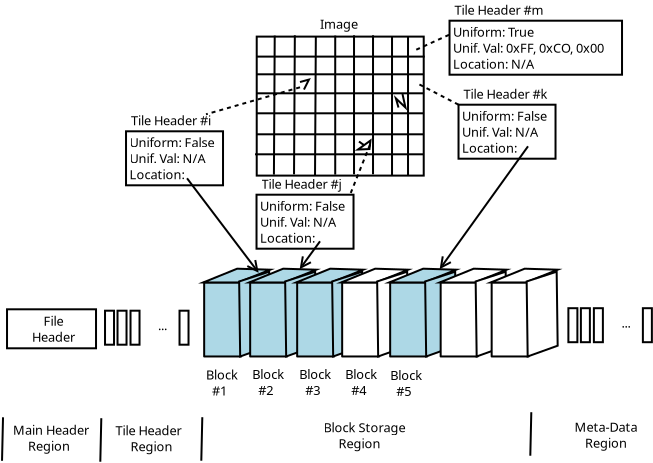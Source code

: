 <?xml version="1.0" encoding="UTF-8"?>
<dia:diagram xmlns:dia="http://www.lysator.liu.se/~alla/dia/">
  <dia:layer name="Background" visible="true">
    <dia:group>
      <dia:object type="Standard - Box" version="0" id="O0">
        <dia:attribute name="obj_pos">
          <dia:point val="9.072,15.643"/>
        </dia:attribute>
        <dia:attribute name="obj_bb">
          <dia:rectangle val="9.022,15.593;10.972,19.393"/>
        </dia:attribute>
        <dia:attribute name="elem_corner">
          <dia:point val="9.072,15.643"/>
        </dia:attribute>
        <dia:attribute name="elem_width">
          <dia:real val="1.85"/>
        </dia:attribute>
        <dia:attribute name="elem_height">
          <dia:real val="3.7"/>
        </dia:attribute>
        <dia:attribute name="inner_color">
          <dia:color val="#add8e6"/>
        </dia:attribute>
        <dia:attribute name="show_background">
          <dia:boolean val="true"/>
        </dia:attribute>
        <dia:attribute name="corner_radius">
          <dia:real val="1.175e-39"/>
        </dia:attribute>
      </dia:object>
      <dia:object type="Standard - Polygon" version="0" id="O1">
        <dia:attribute name="obj_pos">
          <dia:point val="9.022,15.643"/>
        </dia:attribute>
        <dia:attribute name="obj_bb">
          <dia:rectangle val="8.765,14.905;12.614,15.693"/>
        </dia:attribute>
        <dia:attribute name="poly_points">
          <dia:point val="9.022,15.643"/>
          <dia:point val="10.772,15.643"/>
          <dia:point val="12.372,15.005"/>
          <dia:point val="10.722,14.955"/>
        </dia:attribute>
        <dia:attribute name="inner_color">
          <dia:color val="#add8e6"/>
        </dia:attribute>
        <dia:attribute name="show_background">
          <dia:boolean val="true"/>
        </dia:attribute>
      </dia:object>
      <dia:object type="Standard - Polygon" version="0" id="O2">
        <dia:attribute name="obj_pos">
          <dia:point val="12.372,18.805"/>
        </dia:attribute>
        <dia:attribute name="obj_bb">
          <dia:rectangle val="10.771,15.037;12.422,19.413"/>
        </dia:attribute>
        <dia:attribute name="poly_points">
          <dia:point val="12.372,18.805"/>
          <dia:point val="12.322,15.105"/>
          <dia:point val="10.822,15.593"/>
          <dia:point val="10.872,19.343"/>
        </dia:attribute>
        <dia:attribute name="inner_color">
          <dia:color val="#add8e6"/>
        </dia:attribute>
        <dia:attribute name="show_background">
          <dia:boolean val="true"/>
        </dia:attribute>
      </dia:object>
    </dia:group>
    <dia:object type="Standard - Box" version="0" id="O3">
      <dia:attribute name="obj_pos">
        <dia:point val="11.7,3.35"/>
      </dia:attribute>
      <dia:attribute name="obj_bb">
        <dia:rectangle val="11.65,3.3;20.1,10.35"/>
      </dia:attribute>
      <dia:attribute name="elem_corner">
        <dia:point val="11.7,3.35"/>
      </dia:attribute>
      <dia:attribute name="elem_width">
        <dia:real val="8.35"/>
      </dia:attribute>
      <dia:attribute name="elem_height">
        <dia:real val="6.95"/>
      </dia:attribute>
      <dia:attribute name="show_background">
        <dia:boolean val="true"/>
      </dia:attribute>
    </dia:object>
    <dia:object type="Standard - Line" version="0" id="O4">
      <dia:attribute name="obj_pos">
        <dia:point val="12.56,10.251"/>
      </dia:attribute>
      <dia:attribute name="obj_bb">
        <dia:rectangle val="12.509,3.25;12.65,10.302"/>
      </dia:attribute>
      <dia:attribute name="conn_endpoints">
        <dia:point val="12.56,10.251"/>
        <dia:point val="12.6,3.3"/>
      </dia:attribute>
      <dia:attribute name="numcp">
        <dia:int val="1"/>
      </dia:attribute>
    </dia:object>
    <dia:object type="Standard - Line" version="0" id="O5">
      <dia:attribute name="obj_pos">
        <dia:point val="13.565,10.237"/>
      </dia:attribute>
      <dia:attribute name="obj_bb">
        <dia:rectangle val="13.515,3.235;13.656,10.287"/>
      </dia:attribute>
      <dia:attribute name="conn_endpoints">
        <dia:point val="13.565,10.237"/>
        <dia:point val="13.606,3.285"/>
      </dia:attribute>
      <dia:attribute name="numcp">
        <dia:int val="1"/>
      </dia:attribute>
    </dia:object>
    <dia:object type="Standard - Line" version="0" id="O6">
      <dia:attribute name="obj_pos">
        <dia:point val="14.615,10.287"/>
      </dia:attribute>
      <dia:attribute name="obj_bb">
        <dia:rectangle val="14.565,3.285;14.706,10.337"/>
      </dia:attribute>
      <dia:attribute name="conn_endpoints">
        <dia:point val="14.615,10.287"/>
        <dia:point val="14.656,3.335"/>
      </dia:attribute>
      <dia:attribute name="numcp">
        <dia:int val="1"/>
      </dia:attribute>
    </dia:object>
    <dia:object type="Standard - Line" version="0" id="O7">
      <dia:attribute name="obj_pos">
        <dia:point val="15.625,10.25"/>
      </dia:attribute>
      <dia:attribute name="obj_bb">
        <dia:rectangle val="15.575,3.25;15.675,10.3"/>
      </dia:attribute>
      <dia:attribute name="conn_endpoints">
        <dia:point val="15.625,10.25"/>
        <dia:point val="15.625,3.3"/>
      </dia:attribute>
      <dia:attribute name="numcp">
        <dia:int val="1"/>
      </dia:attribute>
    </dia:object>
    <dia:object type="Standard - Line" version="0" id="O8">
      <dia:attribute name="obj_pos">
        <dia:point val="16.565,10.235"/>
      </dia:attribute>
      <dia:attribute name="obj_bb">
        <dia:rectangle val="16.515,3.235;16.615,10.285"/>
      </dia:attribute>
      <dia:attribute name="conn_endpoints">
        <dia:point val="16.565,10.235"/>
        <dia:point val="16.565,3.285"/>
      </dia:attribute>
      <dia:attribute name="numcp">
        <dia:int val="1"/>
      </dia:attribute>
    </dia:object>
    <dia:object type="Standard - Line" version="0" id="O9">
      <dia:attribute name="obj_pos">
        <dia:point val="17.515,10.235"/>
      </dia:attribute>
      <dia:attribute name="obj_bb">
        <dia:rectangle val="17.465,3.235;17.565,10.285"/>
      </dia:attribute>
      <dia:attribute name="conn_endpoints">
        <dia:point val="17.515,10.235"/>
        <dia:point val="17.515,3.285"/>
      </dia:attribute>
      <dia:attribute name="numcp">
        <dia:int val="1"/>
      </dia:attribute>
    </dia:object>
    <dia:object type="Standard - Line" version="0" id="O10">
      <dia:attribute name="obj_pos">
        <dia:point val="18.465,10.285"/>
      </dia:attribute>
      <dia:attribute name="obj_bb">
        <dia:rectangle val="18.415,3.285;18.515,10.335"/>
      </dia:attribute>
      <dia:attribute name="conn_endpoints">
        <dia:point val="18.465,10.285"/>
        <dia:point val="18.465,3.335"/>
      </dia:attribute>
      <dia:attribute name="numcp">
        <dia:int val="1"/>
      </dia:attribute>
    </dia:object>
    <dia:object type="Standard - Line" version="0" id="O11">
      <dia:attribute name="obj_pos">
        <dia:point val="19.265,10.285"/>
      </dia:attribute>
      <dia:attribute name="obj_bb">
        <dia:rectangle val="19.215,3.285;19.315,10.335"/>
      </dia:attribute>
      <dia:attribute name="conn_endpoints">
        <dia:point val="19.265,10.285"/>
        <dia:point val="19.265,3.335"/>
      </dia:attribute>
      <dia:attribute name="numcp">
        <dia:int val="1"/>
      </dia:attribute>
    </dia:object>
    <dia:object type="Standard - Line" version="0" id="O12">
      <dia:attribute name="obj_pos">
        <dia:point val="11.7,4.35"/>
      </dia:attribute>
      <dia:attribute name="obj_bb">
        <dia:rectangle val="11.65,4.3;20.15,4.4"/>
      </dia:attribute>
      <dia:attribute name="conn_endpoints">
        <dia:point val="11.7,4.35"/>
        <dia:point val="20.1,4.35"/>
      </dia:attribute>
      <dia:attribute name="numcp">
        <dia:int val="1"/>
      </dia:attribute>
    </dia:object>
    <dia:object type="Standard - Line" version="0" id="O13">
      <dia:attribute name="obj_pos">
        <dia:point val="11.665,5.235"/>
      </dia:attribute>
      <dia:attribute name="obj_bb">
        <dia:rectangle val="11.615,5.185;20.115,5.285"/>
      </dia:attribute>
      <dia:attribute name="conn_endpoints">
        <dia:point val="11.665,5.235"/>
        <dia:point val="20.065,5.235"/>
      </dia:attribute>
      <dia:attribute name="numcp">
        <dia:int val="1"/>
      </dia:attribute>
    </dia:object>
    <dia:object type="Standard - Line" version="0" id="O14">
      <dia:attribute name="obj_pos">
        <dia:point val="11.665,6.185"/>
      </dia:attribute>
      <dia:attribute name="obj_bb">
        <dia:rectangle val="11.615,6.135;20.115,6.235"/>
      </dia:attribute>
      <dia:attribute name="conn_endpoints">
        <dia:point val="11.665,6.185"/>
        <dia:point val="20.065,6.185"/>
      </dia:attribute>
      <dia:attribute name="numcp">
        <dia:int val="1"/>
      </dia:attribute>
    </dia:object>
    <dia:object type="Standard - Line" version="0" id="O15">
      <dia:attribute name="obj_pos">
        <dia:point val="11.665,7.185"/>
      </dia:attribute>
      <dia:attribute name="obj_bb">
        <dia:rectangle val="11.615,7.135;20.115,7.235"/>
      </dia:attribute>
      <dia:attribute name="conn_endpoints">
        <dia:point val="11.665,7.185"/>
        <dia:point val="20.065,7.185"/>
      </dia:attribute>
      <dia:attribute name="numcp">
        <dia:int val="1"/>
      </dia:attribute>
    </dia:object>
    <dia:object type="Standard - Line" version="0" id="O16">
      <dia:attribute name="obj_pos">
        <dia:point val="11.665,8.235"/>
      </dia:attribute>
      <dia:attribute name="obj_bb">
        <dia:rectangle val="11.615,8.185;20.115,8.285"/>
      </dia:attribute>
      <dia:attribute name="conn_endpoints">
        <dia:point val="11.665,8.235"/>
        <dia:point val="20.065,8.235"/>
      </dia:attribute>
      <dia:attribute name="numcp">
        <dia:int val="1"/>
      </dia:attribute>
    </dia:object>
    <dia:object type="Standard - Line" version="0" id="O17">
      <dia:attribute name="obj_pos">
        <dia:point val="11.615,9.235"/>
      </dia:attribute>
      <dia:attribute name="obj_bb">
        <dia:rectangle val="11.565,9.185;20.065,9.285"/>
      </dia:attribute>
      <dia:attribute name="conn_endpoints">
        <dia:point val="11.615,9.235"/>
        <dia:point val="20.015,9.235"/>
      </dia:attribute>
      <dia:attribute name="numcp">
        <dia:int val="1"/>
      </dia:attribute>
    </dia:object>
    <dia:group>
      <dia:object type="Standard - Box" version="0" id="O18">
        <dia:attribute name="obj_pos">
          <dia:point val="11.372,15.643"/>
        </dia:attribute>
        <dia:attribute name="obj_bb">
          <dia:rectangle val="11.322,15.593;13.272,19.393"/>
        </dia:attribute>
        <dia:attribute name="elem_corner">
          <dia:point val="11.372,15.643"/>
        </dia:attribute>
        <dia:attribute name="elem_width">
          <dia:real val="1.85"/>
        </dia:attribute>
        <dia:attribute name="elem_height">
          <dia:real val="3.7"/>
        </dia:attribute>
        <dia:attribute name="inner_color">
          <dia:color val="#add8e6"/>
        </dia:attribute>
        <dia:attribute name="show_background">
          <dia:boolean val="true"/>
        </dia:attribute>
        <dia:attribute name="corner_radius">
          <dia:real val="1.175e-39"/>
        </dia:attribute>
      </dia:object>
      <dia:object type="Standard - Polygon" version="0" id="O19">
        <dia:attribute name="obj_pos">
          <dia:point val="11.322,15.643"/>
        </dia:attribute>
        <dia:attribute name="obj_bb">
          <dia:rectangle val="11.065,14.905;14.914,15.693"/>
        </dia:attribute>
        <dia:attribute name="poly_points">
          <dia:point val="11.322,15.643"/>
          <dia:point val="13.072,15.643"/>
          <dia:point val="14.672,15.005"/>
          <dia:point val="13.022,14.955"/>
        </dia:attribute>
        <dia:attribute name="inner_color">
          <dia:color val="#add8e6"/>
        </dia:attribute>
        <dia:attribute name="show_background">
          <dia:boolean val="true"/>
        </dia:attribute>
      </dia:object>
      <dia:object type="Standard - Polygon" version="0" id="O20">
        <dia:attribute name="obj_pos">
          <dia:point val="14.672,18.805"/>
        </dia:attribute>
        <dia:attribute name="obj_bb">
          <dia:rectangle val="13.072,15.037;14.723,19.413"/>
        </dia:attribute>
        <dia:attribute name="poly_points">
          <dia:point val="14.672,18.805"/>
          <dia:point val="14.622,15.105"/>
          <dia:point val="13.122,15.593"/>
          <dia:point val="13.172,19.343"/>
        </dia:attribute>
        <dia:attribute name="inner_color">
          <dia:color val="#add8e6"/>
        </dia:attribute>
        <dia:attribute name="show_background">
          <dia:boolean val="true"/>
        </dia:attribute>
      </dia:object>
    </dia:group>
    <dia:group>
      <dia:object type="Standard - Box" version="0" id="O21">
        <dia:attribute name="obj_pos">
          <dia:point val="13.722,15.643"/>
        </dia:attribute>
        <dia:attribute name="obj_bb">
          <dia:rectangle val="13.672,15.593;15.622,19.393"/>
        </dia:attribute>
        <dia:attribute name="elem_corner">
          <dia:point val="13.722,15.643"/>
        </dia:attribute>
        <dia:attribute name="elem_width">
          <dia:real val="1.85"/>
        </dia:attribute>
        <dia:attribute name="elem_height">
          <dia:real val="3.7"/>
        </dia:attribute>
        <dia:attribute name="inner_color">
          <dia:color val="#add8e6"/>
        </dia:attribute>
        <dia:attribute name="show_background">
          <dia:boolean val="true"/>
        </dia:attribute>
        <dia:attribute name="corner_radius">
          <dia:real val="1.175e-39"/>
        </dia:attribute>
      </dia:object>
      <dia:object type="Standard - Polygon" version="0" id="O22">
        <dia:attribute name="obj_pos">
          <dia:point val="13.672,15.643"/>
        </dia:attribute>
        <dia:attribute name="obj_bb">
          <dia:rectangle val="13.415,14.905;17.264,15.693"/>
        </dia:attribute>
        <dia:attribute name="poly_points">
          <dia:point val="13.672,15.643"/>
          <dia:point val="15.422,15.643"/>
          <dia:point val="17.022,15.005"/>
          <dia:point val="15.372,14.955"/>
        </dia:attribute>
        <dia:attribute name="inner_color">
          <dia:color val="#add8e6"/>
        </dia:attribute>
        <dia:attribute name="show_background">
          <dia:boolean val="true"/>
        </dia:attribute>
      </dia:object>
      <dia:object type="Standard - Polygon" version="0" id="O23">
        <dia:attribute name="obj_pos">
          <dia:point val="17.022,18.805"/>
        </dia:attribute>
        <dia:attribute name="obj_bb">
          <dia:rectangle val="15.421,15.037;17.073,19.413"/>
        </dia:attribute>
        <dia:attribute name="poly_points">
          <dia:point val="17.022,18.805"/>
          <dia:point val="16.972,15.105"/>
          <dia:point val="15.472,15.593"/>
          <dia:point val="15.522,19.343"/>
        </dia:attribute>
        <dia:attribute name="inner_color">
          <dia:color val="#add8e6"/>
        </dia:attribute>
        <dia:attribute name="show_background">
          <dia:boolean val="true"/>
        </dia:attribute>
      </dia:object>
    </dia:group>
    <dia:group>
      <dia:object type="Standard - Box" version="0" id="O24">
        <dia:attribute name="obj_pos">
          <dia:point val="15.972,15.643"/>
        </dia:attribute>
        <dia:attribute name="obj_bb">
          <dia:rectangle val="15.922,15.593;17.872,19.393"/>
        </dia:attribute>
        <dia:attribute name="elem_corner">
          <dia:point val="15.972,15.643"/>
        </dia:attribute>
        <dia:attribute name="elem_width">
          <dia:real val="1.85"/>
        </dia:attribute>
        <dia:attribute name="elem_height">
          <dia:real val="3.7"/>
        </dia:attribute>
        <dia:attribute name="show_background">
          <dia:boolean val="true"/>
        </dia:attribute>
        <dia:attribute name="corner_radius">
          <dia:real val="1.175e-39"/>
        </dia:attribute>
      </dia:object>
      <dia:object type="Standard - Polygon" version="0" id="O25">
        <dia:attribute name="obj_pos">
          <dia:point val="15.922,15.643"/>
        </dia:attribute>
        <dia:attribute name="obj_bb">
          <dia:rectangle val="15.665,14.905;19.514,15.693"/>
        </dia:attribute>
        <dia:attribute name="poly_points">
          <dia:point val="15.922,15.643"/>
          <dia:point val="17.672,15.643"/>
          <dia:point val="19.272,15.005"/>
          <dia:point val="17.622,14.955"/>
        </dia:attribute>
        <dia:attribute name="show_background">
          <dia:boolean val="true"/>
        </dia:attribute>
      </dia:object>
      <dia:object type="Standard - Polygon" version="0" id="O26">
        <dia:attribute name="obj_pos">
          <dia:point val="19.272,18.805"/>
        </dia:attribute>
        <dia:attribute name="obj_bb">
          <dia:rectangle val="17.672,15.037;19.323,19.413"/>
        </dia:attribute>
        <dia:attribute name="poly_points">
          <dia:point val="19.272,18.805"/>
          <dia:point val="19.222,15.105"/>
          <dia:point val="17.722,15.593"/>
          <dia:point val="17.772,19.343"/>
        </dia:attribute>
        <dia:attribute name="show_background">
          <dia:boolean val="true"/>
        </dia:attribute>
      </dia:object>
    </dia:group>
    <dia:group>
      <dia:object type="Standard - Box" version="0" id="O27">
        <dia:attribute name="obj_pos">
          <dia:point val="18.372,15.643"/>
        </dia:attribute>
        <dia:attribute name="obj_bb">
          <dia:rectangle val="18.322,15.593;20.272,19.393"/>
        </dia:attribute>
        <dia:attribute name="elem_corner">
          <dia:point val="18.372,15.643"/>
        </dia:attribute>
        <dia:attribute name="elem_width">
          <dia:real val="1.85"/>
        </dia:attribute>
        <dia:attribute name="elem_height">
          <dia:real val="3.7"/>
        </dia:attribute>
        <dia:attribute name="inner_color">
          <dia:color val="#add8e6"/>
        </dia:attribute>
        <dia:attribute name="show_background">
          <dia:boolean val="true"/>
        </dia:attribute>
        <dia:attribute name="corner_radius">
          <dia:real val="1.175e-39"/>
        </dia:attribute>
      </dia:object>
      <dia:object type="Standard - Polygon" version="0" id="O28">
        <dia:attribute name="obj_pos">
          <dia:point val="18.322,15.643"/>
        </dia:attribute>
        <dia:attribute name="obj_bb">
          <dia:rectangle val="18.065,14.905;21.914,15.693"/>
        </dia:attribute>
        <dia:attribute name="poly_points">
          <dia:point val="18.322,15.643"/>
          <dia:point val="20.072,15.643"/>
          <dia:point val="21.672,15.005"/>
          <dia:point val="20.022,14.955"/>
        </dia:attribute>
        <dia:attribute name="inner_color">
          <dia:color val="#add8e6"/>
        </dia:attribute>
        <dia:attribute name="show_background">
          <dia:boolean val="true"/>
        </dia:attribute>
      </dia:object>
      <dia:object type="Standard - Polygon" version="0" id="O29">
        <dia:attribute name="obj_pos">
          <dia:point val="21.672,18.805"/>
        </dia:attribute>
        <dia:attribute name="obj_bb">
          <dia:rectangle val="20.072,15.037;21.723,19.413"/>
        </dia:attribute>
        <dia:attribute name="poly_points">
          <dia:point val="21.672,18.805"/>
          <dia:point val="21.622,15.105"/>
          <dia:point val="20.122,15.593"/>
          <dia:point val="20.172,19.343"/>
        </dia:attribute>
        <dia:attribute name="inner_color">
          <dia:color val="#add8e6"/>
        </dia:attribute>
        <dia:attribute name="show_background">
          <dia:boolean val="true"/>
        </dia:attribute>
      </dia:object>
    </dia:group>
    <dia:object type="Standard - PolyLine" version="0" id="O30">
      <dia:attribute name="obj_pos">
        <dia:point val="14.062,5.997"/>
      </dia:attribute>
      <dia:attribute name="obj_bb">
        <dia:rectangle val="13.801,5.449;14.357,6.064"/>
      </dia:attribute>
      <dia:attribute name="poly_points">
        <dia:point val="14.062,5.997"/>
        <dia:point val="14.312,5.497"/>
        <dia:point val="13.863,5.622"/>
      </dia:attribute>
    </dia:object>
    <dia:object type="Standard - PolyLine" version="0" id="O31">
      <dia:attribute name="obj_pos">
        <dia:point val="18.988,6.222"/>
      </dia:attribute>
      <dia:attribute name="obj_bb">
        <dia:rectangle val="18.558,6.162;19.186,6.959"/>
      </dia:attribute>
      <dia:attribute name="poly_points">
        <dia:point val="18.988,6.222"/>
        <dia:point val="19.137,6.897"/>
        <dia:point val="18.657,6.438"/>
        <dia:point val="18.788,6.897"/>
      </dia:attribute>
    </dia:object>
    <dia:object type="Standard - Line" version="0" id="O32">
      <dia:attribute name="obj_pos">
        <dia:point val="16.812,8.597"/>
      </dia:attribute>
      <dia:attribute name="obj_bb">
        <dia:rectangle val="16.743,8.527;17.232,8.917"/>
      </dia:attribute>
      <dia:attribute name="conn_endpoints">
        <dia:point val="16.812,8.597"/>
        <dia:point val="17.162,8.847"/>
      </dia:attribute>
      <dia:attribute name="numcp">
        <dia:int val="1"/>
      </dia:attribute>
    </dia:object>
    <dia:object type="Standard - Polygon" version="0" id="O33">
      <dia:attribute name="obj_pos">
        <dia:point val="16.762,8.997"/>
      </dia:attribute>
      <dia:attribute name="obj_bb">
        <dia:rectangle val="16.597,8.44;17.45,9.054"/>
      </dia:attribute>
      <dia:attribute name="poly_points">
        <dia:point val="16.762,8.997"/>
        <dia:point val="17.337,8.972"/>
        <dia:point val="17.387,8.547"/>
      </dia:attribute>
      <dia:attribute name="show_background">
        <dia:boolean val="true"/>
      </dia:attribute>
    </dia:object>
    <dia:object type="Standard - Text" version="1" id="O34">
      <dia:attribute name="obj_pos">
        <dia:point val="9.165,20.491"/>
      </dia:attribute>
      <dia:attribute name="obj_bb">
        <dia:rectangle val="9.165,19.941;10.815,21.691"/>
      </dia:attribute>
      <dia:attribute name="text">
        <dia:composite type="text">
          <dia:attribute name="string">
            <dia:string>#Block
  #1#</dia:string>
          </dia:attribute>
          <dia:attribute name="font">
            <dia:font family="sans" style="0" name="Helvetica"/>
          </dia:attribute>
          <dia:attribute name="height">
            <dia:real val="0.8"/>
          </dia:attribute>
          <dia:attribute name="pos">
            <dia:point val="9.165,20.491"/>
          </dia:attribute>
          <dia:attribute name="color">
            <dia:color val="#000000"/>
          </dia:attribute>
          <dia:attribute name="alignment">
            <dia:enum val="0"/>
          </dia:attribute>
        </dia:composite>
      </dia:attribute>
      <dia:attribute name="valign">
        <dia:enum val="3"/>
      </dia:attribute>
    </dia:object>
    <dia:object type="Standard - Text" version="1" id="O35">
      <dia:attribute name="obj_pos">
        <dia:point val="11.48,20.476"/>
      </dia:attribute>
      <dia:attribute name="obj_bb">
        <dia:rectangle val="11.48,19.926;13.13,21.676"/>
      </dia:attribute>
      <dia:attribute name="text">
        <dia:composite type="text">
          <dia:attribute name="string">
            <dia:string>#Block
  #2#</dia:string>
          </dia:attribute>
          <dia:attribute name="font">
            <dia:font family="sans" style="0" name="Helvetica"/>
          </dia:attribute>
          <dia:attribute name="height">
            <dia:real val="0.8"/>
          </dia:attribute>
          <dia:attribute name="pos">
            <dia:point val="11.48,20.476"/>
          </dia:attribute>
          <dia:attribute name="color">
            <dia:color val="#000000"/>
          </dia:attribute>
          <dia:attribute name="alignment">
            <dia:enum val="0"/>
          </dia:attribute>
        </dia:composite>
      </dia:attribute>
      <dia:attribute name="valign">
        <dia:enum val="3"/>
      </dia:attribute>
    </dia:object>
    <dia:object type="Standard - Text" version="1" id="O36">
      <dia:attribute name="obj_pos">
        <dia:point val="13.83,20.476"/>
      </dia:attribute>
      <dia:attribute name="obj_bb">
        <dia:rectangle val="13.83,19.926;15.48,21.676"/>
      </dia:attribute>
      <dia:attribute name="text">
        <dia:composite type="text">
          <dia:attribute name="string">
            <dia:string>#Block
  #3#</dia:string>
          </dia:attribute>
          <dia:attribute name="font">
            <dia:font family="sans" style="0" name="Helvetica"/>
          </dia:attribute>
          <dia:attribute name="height">
            <dia:real val="0.8"/>
          </dia:attribute>
          <dia:attribute name="pos">
            <dia:point val="13.83,20.476"/>
          </dia:attribute>
          <dia:attribute name="color">
            <dia:color val="#000000"/>
          </dia:attribute>
          <dia:attribute name="alignment">
            <dia:enum val="0"/>
          </dia:attribute>
        </dia:composite>
      </dia:attribute>
      <dia:attribute name="valign">
        <dia:enum val="3"/>
      </dia:attribute>
    </dia:object>
    <dia:object type="Standard - Text" version="1" id="O37">
      <dia:attribute name="obj_pos">
        <dia:point val="16.13,20.476"/>
      </dia:attribute>
      <dia:attribute name="obj_bb">
        <dia:rectangle val="16.13,19.926;17.78,21.676"/>
      </dia:attribute>
      <dia:attribute name="text">
        <dia:composite type="text">
          <dia:attribute name="string">
            <dia:string>#Block
  #4#</dia:string>
          </dia:attribute>
          <dia:attribute name="font">
            <dia:font family="sans" style="0" name="Helvetica"/>
          </dia:attribute>
          <dia:attribute name="height">
            <dia:real val="0.8"/>
          </dia:attribute>
          <dia:attribute name="pos">
            <dia:point val="16.13,20.476"/>
          </dia:attribute>
          <dia:attribute name="color">
            <dia:color val="#000000"/>
          </dia:attribute>
          <dia:attribute name="alignment">
            <dia:enum val="0"/>
          </dia:attribute>
        </dia:composite>
      </dia:attribute>
      <dia:attribute name="valign">
        <dia:enum val="3"/>
      </dia:attribute>
    </dia:object>
    <dia:object type="Standard - Text" version="1" id="O38">
      <dia:attribute name="obj_pos">
        <dia:point val="18.38,20.526"/>
      </dia:attribute>
      <dia:attribute name="obj_bb">
        <dia:rectangle val="18.38,19.976;20.03,21.726"/>
      </dia:attribute>
      <dia:attribute name="text">
        <dia:composite type="text">
          <dia:attribute name="string">
            <dia:string>#Block
  #5#</dia:string>
          </dia:attribute>
          <dia:attribute name="font">
            <dia:font family="sans" style="0" name="Helvetica"/>
          </dia:attribute>
          <dia:attribute name="height">
            <dia:real val="0.8"/>
          </dia:attribute>
          <dia:attribute name="pos">
            <dia:point val="18.38,20.526"/>
          </dia:attribute>
          <dia:attribute name="color">
            <dia:color val="#000000"/>
          </dia:attribute>
          <dia:attribute name="alignment">
            <dia:enum val="0"/>
          </dia:attribute>
        </dia:composite>
      </dia:attribute>
      <dia:attribute name="valign">
        <dia:enum val="3"/>
      </dia:attribute>
    </dia:object>
    <dia:object type="Standard - Line" version="0" id="O39">
      <dia:attribute name="obj_pos">
        <dia:point val="13.865,5.885"/>
      </dia:attribute>
      <dia:attribute name="obj_bb">
        <dia:rectangle val="9.103,5.823;13.927,7.297"/>
      </dia:attribute>
      <dia:attribute name="conn_endpoints">
        <dia:point val="13.865,5.885"/>
        <dia:point val="9.165,7.235"/>
      </dia:attribute>
      <dia:attribute name="numcp">
        <dia:int val="1"/>
      </dia:attribute>
      <dia:attribute name="line_style">
        <dia:enum val="1"/>
      </dia:attribute>
      <dia:attribute name="dashlength">
        <dia:real val="0.2"/>
      </dia:attribute>
    </dia:object>
    <dia:object type="Standard - Text" version="1" id="O40">
      <dia:attribute name="obj_pos">
        <dia:point val="5.415,7.785"/>
      </dia:attribute>
      <dia:attribute name="obj_bb">
        <dia:rectangle val="5.415,7.218;9.815,8.22"/>
      </dia:attribute>
      <dia:attribute name="text">
        <dia:composite type="text">
          <dia:attribute name="string">
            <dia:string>#Tile Header #i#</dia:string>
          </dia:attribute>
          <dia:attribute name="font">
            <dia:font family="sans" style="0" name="Helvetica"/>
          </dia:attribute>
          <dia:attribute name="height">
            <dia:real val="0.8"/>
          </dia:attribute>
          <dia:attribute name="pos">
            <dia:point val="5.415,7.785"/>
          </dia:attribute>
          <dia:attribute name="color">
            <dia:color val="#000000"/>
          </dia:attribute>
          <dia:attribute name="alignment">
            <dia:enum val="0"/>
          </dia:attribute>
        </dia:composite>
      </dia:attribute>
      <dia:attribute name="valign">
        <dia:enum val="3"/>
      </dia:attribute>
    </dia:object>
    <dia:object type="Standard - Box" version="0" id="O41">
      <dia:attribute name="obj_pos">
        <dia:point val="5.165,8.085"/>
      </dia:attribute>
      <dia:attribute name="obj_bb">
        <dia:rectangle val="5.115,8.035;10.065,10.835"/>
      </dia:attribute>
      <dia:attribute name="elem_corner">
        <dia:point val="5.165,8.085"/>
      </dia:attribute>
      <dia:attribute name="elem_width">
        <dia:real val="4.85"/>
      </dia:attribute>
      <dia:attribute name="elem_height">
        <dia:real val="2.7"/>
      </dia:attribute>
      <dia:attribute name="show_background">
        <dia:boolean val="true"/>
      </dia:attribute>
    </dia:object>
    <dia:object type="Standard - Text" version="1" id="O42">
      <dia:attribute name="obj_pos">
        <dia:point val="5.34,8.885"/>
      </dia:attribute>
      <dia:attribute name="obj_bb">
        <dia:rectangle val="5.34,8.318;9.744,10.92"/>
      </dia:attribute>
      <dia:attribute name="text">
        <dia:composite type="text">
          <dia:attribute name="string">
            <dia:string>#Uniform: False
Unif. Val: N/A
Location:#</dia:string>
          </dia:attribute>
          <dia:attribute name="font">
            <dia:font family="sans" style="0" name="Helvetica"/>
          </dia:attribute>
          <dia:attribute name="height">
            <dia:real val="0.8"/>
          </dia:attribute>
          <dia:attribute name="pos">
            <dia:point val="5.34,8.885"/>
          </dia:attribute>
          <dia:attribute name="color">
            <dia:color val="#000000"/>
          </dia:attribute>
          <dia:attribute name="alignment">
            <dia:enum val="0"/>
          </dia:attribute>
        </dia:composite>
      </dia:attribute>
      <dia:attribute name="valign">
        <dia:enum val="3"/>
      </dia:attribute>
    </dia:object>
    <dia:object type="Standard - Line" version="0" id="O43">
      <dia:attribute name="obj_pos">
        <dia:point val="8.215,10.435"/>
      </dia:attribute>
      <dia:attribute name="obj_bb">
        <dia:rectangle val="8.145,10.365;12.226,15.502"/>
      </dia:attribute>
      <dia:attribute name="conn_endpoints">
        <dia:point val="8.215,10.435"/>
        <dia:point val="11.797,15.16"/>
      </dia:attribute>
      <dia:attribute name="numcp">
        <dia:int val="1"/>
      </dia:attribute>
      <dia:attribute name="end_arrow">
        <dia:enum val="1"/>
      </dia:attribute>
      <dia:attribute name="end_arrow_length">
        <dia:real val="0.5"/>
      </dia:attribute>
      <dia:attribute name="end_arrow_width">
        <dia:real val="0.5"/>
      </dia:attribute>
    </dia:object>
    <dia:object type="Standard - Text" version="1" id="O44">
      <dia:attribute name="obj_pos">
        <dia:point val="11.94,10.955"/>
      </dia:attribute>
      <dia:attribute name="obj_bb">
        <dia:rectangle val="11.94,10.387;16.34,11.39"/>
      </dia:attribute>
      <dia:attribute name="text">
        <dia:composite type="text">
          <dia:attribute name="string">
            <dia:string>#Tile Header #j#</dia:string>
          </dia:attribute>
          <dia:attribute name="font">
            <dia:font family="sans" style="0" name="Helvetica"/>
          </dia:attribute>
          <dia:attribute name="height">
            <dia:real val="0.8"/>
          </dia:attribute>
          <dia:attribute name="pos">
            <dia:point val="11.94,10.955"/>
          </dia:attribute>
          <dia:attribute name="color">
            <dia:color val="#000000"/>
          </dia:attribute>
          <dia:attribute name="alignment">
            <dia:enum val="0"/>
          </dia:attribute>
        </dia:composite>
      </dia:attribute>
      <dia:attribute name="valign">
        <dia:enum val="3"/>
      </dia:attribute>
    </dia:object>
    <dia:object type="Standard - Box" version="0" id="O45">
      <dia:attribute name="obj_pos">
        <dia:point val="11.69,11.255"/>
      </dia:attribute>
      <dia:attribute name="obj_bb">
        <dia:rectangle val="11.64,11.205;16.59,14.005"/>
      </dia:attribute>
      <dia:attribute name="elem_corner">
        <dia:point val="11.69,11.255"/>
      </dia:attribute>
      <dia:attribute name="elem_width">
        <dia:real val="4.85"/>
      </dia:attribute>
      <dia:attribute name="elem_height">
        <dia:real val="2.7"/>
      </dia:attribute>
      <dia:attribute name="show_background">
        <dia:boolean val="true"/>
      </dia:attribute>
    </dia:object>
    <dia:object type="Standard - Text" version="1" id="O46">
      <dia:attribute name="obj_pos">
        <dia:point val="11.865,12.055"/>
      </dia:attribute>
      <dia:attribute name="obj_bb">
        <dia:rectangle val="11.848,11.488;16.252,14.09"/>
      </dia:attribute>
      <dia:attribute name="text">
        <dia:composite type="text">
          <dia:attribute name="string">
            <dia:string>#Uniform: False
Unif. Val: N/A
Location:#</dia:string>
          </dia:attribute>
          <dia:attribute name="font">
            <dia:font family="sans" style="0" name="Helvetica"/>
          </dia:attribute>
          <dia:attribute name="height">
            <dia:real val="0.8"/>
          </dia:attribute>
          <dia:attribute name="pos">
            <dia:point val="11.865,12.055"/>
          </dia:attribute>
          <dia:attribute name="color">
            <dia:color val="#000000"/>
          </dia:attribute>
          <dia:attribute name="alignment">
            <dia:enum val="0"/>
          </dia:attribute>
        </dia:composite>
      </dia:attribute>
      <dia:attribute name="valign">
        <dia:enum val="3"/>
      </dia:attribute>
    </dia:object>
    <dia:object type="Standard - Line" version="0" id="O47">
      <dia:attribute name="obj_pos">
        <dia:point val="17.362,8.759"/>
      </dia:attribute>
      <dia:attribute name="obj_bb">
        <dia:rectangle val="16.337,8.694;17.427,11.232"/>
      </dia:attribute>
      <dia:attribute name="conn_endpoints">
        <dia:point val="17.362,8.759"/>
        <dia:point val="16.402,11.167"/>
      </dia:attribute>
      <dia:attribute name="numcp">
        <dia:int val="1"/>
      </dia:attribute>
      <dia:attribute name="line_style">
        <dia:enum val="1"/>
      </dia:attribute>
      <dia:attribute name="dashlength">
        <dia:real val="0.2"/>
      </dia:attribute>
      <dia:connections>
        <dia:connection handle="0" to="O33" connection="3"/>
      </dia:connections>
    </dia:object>
    <dia:object type="Standard - Line" version="0" id="O48">
      <dia:attribute name="obj_pos">
        <dia:point val="14.865,13.585"/>
      </dia:attribute>
      <dia:attribute name="obj_bb">
        <dia:rectangle val="13.414,13.515;14.935,15.315"/>
      </dia:attribute>
      <dia:attribute name="conn_endpoints">
        <dia:point val="14.865,13.585"/>
        <dia:point val="13.847,14.98"/>
      </dia:attribute>
      <dia:attribute name="numcp">
        <dia:int val="1"/>
      </dia:attribute>
      <dia:attribute name="end_arrow">
        <dia:enum val="1"/>
      </dia:attribute>
      <dia:attribute name="end_arrow_length">
        <dia:real val="0.5"/>
      </dia:attribute>
      <dia:attribute name="end_arrow_width">
        <dia:real val="0.5"/>
      </dia:attribute>
      <dia:connections>
        <dia:connection handle="1" to="O19" connection="5"/>
      </dia:connections>
    </dia:object>
    <dia:object type="Standard - Text" version="1" id="O49">
      <dia:attribute name="obj_pos">
        <dia:point val="22.04,6.455"/>
      </dia:attribute>
      <dia:attribute name="obj_bb">
        <dia:rectangle val="22.04,5.905;26.623,6.855"/>
      </dia:attribute>
      <dia:attribute name="text">
        <dia:composite type="text">
          <dia:attribute name="string">
            <dia:string>#Tile Header #k#</dia:string>
          </dia:attribute>
          <dia:attribute name="font">
            <dia:font family="sans" style="0" name="Helvetica"/>
          </dia:attribute>
          <dia:attribute name="height">
            <dia:real val="0.8"/>
          </dia:attribute>
          <dia:attribute name="pos">
            <dia:point val="22.04,6.455"/>
          </dia:attribute>
          <dia:attribute name="color">
            <dia:color val="#000000"/>
          </dia:attribute>
          <dia:attribute name="alignment">
            <dia:enum val="0"/>
          </dia:attribute>
        </dia:composite>
      </dia:attribute>
      <dia:attribute name="valign">
        <dia:enum val="3"/>
      </dia:attribute>
    </dia:object>
    <dia:object type="Standard - Box" version="0" id="O50">
      <dia:attribute name="obj_pos">
        <dia:point val="21.79,6.755"/>
      </dia:attribute>
      <dia:attribute name="obj_bb">
        <dia:rectangle val="21.74,6.705;26.69,9.505"/>
      </dia:attribute>
      <dia:attribute name="elem_corner">
        <dia:point val="21.79,6.755"/>
      </dia:attribute>
      <dia:attribute name="elem_width">
        <dia:real val="4.85"/>
      </dia:attribute>
      <dia:attribute name="elem_height">
        <dia:real val="2.7"/>
      </dia:attribute>
      <dia:attribute name="show_background">
        <dia:boolean val="true"/>
      </dia:attribute>
    </dia:object>
    <dia:object type="Standard - Text" version="1" id="O51">
      <dia:attribute name="obj_pos">
        <dia:point val="21.965,7.555"/>
      </dia:attribute>
      <dia:attribute name="obj_bb">
        <dia:rectangle val="21.965,6.987;26.369,9.59"/>
      </dia:attribute>
      <dia:attribute name="text">
        <dia:composite type="text">
          <dia:attribute name="string">
            <dia:string>#Uniform: False
Unif. Val: N/A
Location:#</dia:string>
          </dia:attribute>
          <dia:attribute name="font">
            <dia:font family="sans" style="0" name="Helvetica"/>
          </dia:attribute>
          <dia:attribute name="height">
            <dia:real val="0.8"/>
          </dia:attribute>
          <dia:attribute name="pos">
            <dia:point val="21.965,7.555"/>
          </dia:attribute>
          <dia:attribute name="color">
            <dia:color val="#000000"/>
          </dia:attribute>
          <dia:attribute name="alignment">
            <dia:enum val="0"/>
          </dia:attribute>
        </dia:composite>
      </dia:attribute>
      <dia:attribute name="valign">
        <dia:enum val="3"/>
      </dia:attribute>
    </dia:object>
    <dia:object type="Standard - Line" version="0" id="O52">
      <dia:attribute name="obj_pos">
        <dia:point val="25.265,8.835"/>
      </dia:attribute>
      <dia:attribute name="obj_bb">
        <dia:rectangle val="20.412,8.765;25.335,15.313"/>
      </dia:attribute>
      <dia:attribute name="conn_endpoints">
        <dia:point val="25.265,8.835"/>
        <dia:point val="20.847,14.98"/>
      </dia:attribute>
      <dia:attribute name="numcp">
        <dia:int val="1"/>
      </dia:attribute>
      <dia:attribute name="end_arrow">
        <dia:enum val="1"/>
      </dia:attribute>
      <dia:attribute name="end_arrow_length">
        <dia:real val="0.5"/>
      </dia:attribute>
      <dia:attribute name="end_arrow_width">
        <dia:real val="0.5"/>
      </dia:attribute>
      <dia:connections>
        <dia:connection handle="1" to="O28" connection="5"/>
      </dia:connections>
    </dia:object>
    <dia:object type="Standard - Line" version="0" id="O53">
      <dia:attribute name="obj_pos">
        <dia:point val="21.79,6.755"/>
      </dia:attribute>
      <dia:attribute name="obj_bb">
        <dia:rectangle val="19.638,5.61;21.857,6.822"/>
      </dia:attribute>
      <dia:attribute name="conn_endpoints">
        <dia:point val="21.79,6.755"/>
        <dia:point val="19.705,5.677"/>
      </dia:attribute>
      <dia:attribute name="numcp">
        <dia:int val="1"/>
      </dia:attribute>
      <dia:attribute name="line_style">
        <dia:enum val="1"/>
      </dia:attribute>
      <dia:attribute name="dashlength">
        <dia:real val="0.2"/>
      </dia:attribute>
      <dia:connections>
        <dia:connection handle="0" to="O50" connection="0"/>
      </dia:connections>
    </dia:object>
    <dia:object type="Standard - Text" version="1" id="O54">
      <dia:attribute name="obj_pos">
        <dia:point val="21.59,2.255"/>
      </dia:attribute>
      <dia:attribute name="obj_bb">
        <dia:rectangle val="21.59,1.705;26.373,2.655"/>
      </dia:attribute>
      <dia:attribute name="text">
        <dia:composite type="text">
          <dia:attribute name="string">
            <dia:string>#Tile Header #m#</dia:string>
          </dia:attribute>
          <dia:attribute name="font">
            <dia:font family="sans" style="0" name="Helvetica"/>
          </dia:attribute>
          <dia:attribute name="height">
            <dia:real val="0.8"/>
          </dia:attribute>
          <dia:attribute name="pos">
            <dia:point val="21.59,2.255"/>
          </dia:attribute>
          <dia:attribute name="color">
            <dia:color val="#000000"/>
          </dia:attribute>
          <dia:attribute name="alignment">
            <dia:enum val="0"/>
          </dia:attribute>
        </dia:composite>
      </dia:attribute>
      <dia:attribute name="valign">
        <dia:enum val="3"/>
      </dia:attribute>
    </dia:object>
    <dia:object type="Standard - Box" version="0" id="O55">
      <dia:attribute name="obj_pos">
        <dia:point val="21.34,2.555"/>
      </dia:attribute>
      <dia:attribute name="obj_bb">
        <dia:rectangle val="21.29,2.505;30.015,5.305"/>
      </dia:attribute>
      <dia:attribute name="elem_corner">
        <dia:point val="21.34,2.555"/>
      </dia:attribute>
      <dia:attribute name="elem_width">
        <dia:real val="8.625"/>
      </dia:attribute>
      <dia:attribute name="elem_height">
        <dia:real val="2.7"/>
      </dia:attribute>
      <dia:attribute name="show_background">
        <dia:boolean val="true"/>
      </dia:attribute>
    </dia:object>
    <dia:object type="Standard - Text" version="1" id="O56">
      <dia:attribute name="obj_pos">
        <dia:point val="21.515,3.355"/>
      </dia:attribute>
      <dia:attribute name="obj_bb">
        <dia:rectangle val="21.515,2.788;29.646,5.39"/>
      </dia:attribute>
      <dia:attribute name="text">
        <dia:composite type="text">
          <dia:attribute name="string">
            <dia:string>#Uniform: True
Unif. Val: 0xFF, 0xCO, 0x00
Location: N/A#</dia:string>
          </dia:attribute>
          <dia:attribute name="font">
            <dia:font family="sans" style="0" name="Helvetica"/>
          </dia:attribute>
          <dia:attribute name="height">
            <dia:real val="0.8"/>
          </dia:attribute>
          <dia:attribute name="pos">
            <dia:point val="21.515,3.355"/>
          </dia:attribute>
          <dia:attribute name="color">
            <dia:color val="#000000"/>
          </dia:attribute>
          <dia:attribute name="alignment">
            <dia:enum val="0"/>
          </dia:attribute>
        </dia:composite>
      </dia:attribute>
      <dia:attribute name="valign">
        <dia:enum val="3"/>
      </dia:attribute>
    </dia:object>
    <dia:object type="Standard - Line" version="0" id="O57">
      <dia:attribute name="obj_pos">
        <dia:point val="21.315,3.26"/>
      </dia:attribute>
      <dia:attribute name="obj_bb">
        <dia:rectangle val="19.599,3.194;21.381,4.076"/>
      </dia:attribute>
      <dia:attribute name="conn_endpoints">
        <dia:point val="21.315,3.26"/>
        <dia:point val="19.665,4.01"/>
      </dia:attribute>
      <dia:attribute name="numcp">
        <dia:int val="1"/>
      </dia:attribute>
      <dia:attribute name="line_style">
        <dia:enum val="1"/>
      </dia:attribute>
      <dia:attribute name="dashlength">
        <dia:real val="0.2"/>
      </dia:attribute>
    </dia:object>
    <dia:group>
      <dia:object type="Standard - Box" version="0" id="O58">
        <dia:attribute name="obj_pos">
          <dia:point val="-0.785,16.985"/>
        </dia:attribute>
        <dia:attribute name="obj_bb">
          <dia:rectangle val="-0.835,16.935;3.715,18.985"/>
        </dia:attribute>
        <dia:attribute name="elem_corner">
          <dia:point val="-0.785,16.985"/>
        </dia:attribute>
        <dia:attribute name="elem_width">
          <dia:real val="4.45"/>
        </dia:attribute>
        <dia:attribute name="elem_height">
          <dia:real val="1.95"/>
        </dia:attribute>
        <dia:attribute name="show_background">
          <dia:boolean val="true"/>
        </dia:attribute>
      </dia:object>
      <dia:object type="Standard - Text" version="1" id="O59">
        <dia:attribute name="obj_pos">
          <dia:point val="1.54,17.81"/>
        </dia:attribute>
        <dia:attribute name="obj_bb">
          <dia:rectangle val="0.39,17.26;2.69,19.01"/>
        </dia:attribute>
        <dia:attribute name="text">
          <dia:composite type="text">
            <dia:attribute name="string">
              <dia:string>#File
Header#</dia:string>
            </dia:attribute>
            <dia:attribute name="font">
              <dia:font family="sans" style="0" name="Helvetica"/>
            </dia:attribute>
            <dia:attribute name="height">
              <dia:real val="0.8"/>
            </dia:attribute>
            <dia:attribute name="pos">
              <dia:point val="1.54,17.81"/>
            </dia:attribute>
            <dia:attribute name="color">
              <dia:color val="#000000"/>
            </dia:attribute>
            <dia:attribute name="alignment">
              <dia:enum val="1"/>
            </dia:attribute>
          </dia:composite>
        </dia:attribute>
        <dia:attribute name="valign">
          <dia:enum val="3"/>
        </dia:attribute>
      </dia:object>
    </dia:group>
    <dia:object type="Standard - Box" version="0" id="O60">
      <dia:attribute name="obj_pos">
        <dia:point val="4.115,17.055"/>
      </dia:attribute>
      <dia:attribute name="obj_bb">
        <dia:rectangle val="4.065,17.005;4.615,18.805"/>
      </dia:attribute>
      <dia:attribute name="elem_corner">
        <dia:point val="4.115,17.055"/>
      </dia:attribute>
      <dia:attribute name="elem_width">
        <dia:real val="0.45"/>
      </dia:attribute>
      <dia:attribute name="elem_height">
        <dia:real val="1.7"/>
      </dia:attribute>
      <dia:attribute name="show_background">
        <dia:boolean val="true"/>
      </dia:attribute>
    </dia:object>
    <dia:group>
      <dia:object type="Standard - Box" version="0" id="O61">
        <dia:attribute name="obj_pos">
          <dia:point val="20.897,15.643"/>
        </dia:attribute>
        <dia:attribute name="obj_bb">
          <dia:rectangle val="20.847,15.593;22.797,19.393"/>
        </dia:attribute>
        <dia:attribute name="elem_corner">
          <dia:point val="20.897,15.643"/>
        </dia:attribute>
        <dia:attribute name="elem_width">
          <dia:real val="1.85"/>
        </dia:attribute>
        <dia:attribute name="elem_height">
          <dia:real val="3.7"/>
        </dia:attribute>
        <dia:attribute name="show_background">
          <dia:boolean val="true"/>
        </dia:attribute>
        <dia:attribute name="corner_radius">
          <dia:real val="1.175e-39"/>
        </dia:attribute>
      </dia:object>
      <dia:object type="Standard - Polygon" version="0" id="O62">
        <dia:attribute name="obj_pos">
          <dia:point val="20.847,15.643"/>
        </dia:attribute>
        <dia:attribute name="obj_bb">
          <dia:rectangle val="20.59,14.905;24.439,15.693"/>
        </dia:attribute>
        <dia:attribute name="poly_points">
          <dia:point val="20.847,15.643"/>
          <dia:point val="22.597,15.643"/>
          <dia:point val="24.197,15.005"/>
          <dia:point val="22.547,14.955"/>
        </dia:attribute>
        <dia:attribute name="show_background">
          <dia:boolean val="true"/>
        </dia:attribute>
      </dia:object>
      <dia:object type="Standard - Polygon" version="0" id="O63">
        <dia:attribute name="obj_pos">
          <dia:point val="24.197,18.805"/>
        </dia:attribute>
        <dia:attribute name="obj_bb">
          <dia:rectangle val="22.596,15.037;24.247,19.413"/>
        </dia:attribute>
        <dia:attribute name="poly_points">
          <dia:point val="24.197,18.805"/>
          <dia:point val="24.147,15.105"/>
          <dia:point val="22.647,15.593"/>
          <dia:point val="22.697,19.343"/>
        </dia:attribute>
        <dia:attribute name="show_background">
          <dia:boolean val="true"/>
        </dia:attribute>
      </dia:object>
    </dia:group>
    <dia:group>
      <dia:object type="Standard - Box" version="0" id="O64">
        <dia:attribute name="obj_pos">
          <dia:point val="23.447,15.643"/>
        </dia:attribute>
        <dia:attribute name="obj_bb">
          <dia:rectangle val="23.397,15.593;25.347,19.393"/>
        </dia:attribute>
        <dia:attribute name="elem_corner">
          <dia:point val="23.447,15.643"/>
        </dia:attribute>
        <dia:attribute name="elem_width">
          <dia:real val="1.85"/>
        </dia:attribute>
        <dia:attribute name="elem_height">
          <dia:real val="3.7"/>
        </dia:attribute>
        <dia:attribute name="show_background">
          <dia:boolean val="true"/>
        </dia:attribute>
        <dia:attribute name="corner_radius">
          <dia:real val="1.175e-39"/>
        </dia:attribute>
      </dia:object>
      <dia:object type="Standard - Polygon" version="0" id="O65">
        <dia:attribute name="obj_pos">
          <dia:point val="23.397,15.643"/>
        </dia:attribute>
        <dia:attribute name="obj_bb">
          <dia:rectangle val="23.14,14.905;26.989,15.693"/>
        </dia:attribute>
        <dia:attribute name="poly_points">
          <dia:point val="23.397,15.643"/>
          <dia:point val="25.147,15.643"/>
          <dia:point val="26.747,15.005"/>
          <dia:point val="25.097,14.955"/>
        </dia:attribute>
        <dia:attribute name="show_background">
          <dia:boolean val="true"/>
        </dia:attribute>
      </dia:object>
      <dia:object type="Standard - Polygon" version="0" id="O66">
        <dia:attribute name="obj_pos">
          <dia:point val="26.747,18.805"/>
        </dia:attribute>
        <dia:attribute name="obj_bb">
          <dia:rectangle val="25.146,15.037;26.797,19.413"/>
        </dia:attribute>
        <dia:attribute name="poly_points">
          <dia:point val="26.747,18.805"/>
          <dia:point val="26.697,15.105"/>
          <dia:point val="25.197,15.593"/>
          <dia:point val="25.247,19.343"/>
        </dia:attribute>
        <dia:attribute name="show_background">
          <dia:boolean val="true"/>
        </dia:attribute>
      </dia:object>
    </dia:group>
    <dia:object type="Standard - Box" version="0" id="O67">
      <dia:attribute name="obj_pos">
        <dia:point val="4.74,17.055"/>
      </dia:attribute>
      <dia:attribute name="obj_bb">
        <dia:rectangle val="4.69,17.005;5.24,18.805"/>
      </dia:attribute>
      <dia:attribute name="elem_corner">
        <dia:point val="4.74,17.055"/>
      </dia:attribute>
      <dia:attribute name="elem_width">
        <dia:real val="0.45"/>
      </dia:attribute>
      <dia:attribute name="elem_height">
        <dia:real val="1.7"/>
      </dia:attribute>
      <dia:attribute name="show_background">
        <dia:boolean val="true"/>
      </dia:attribute>
    </dia:object>
    <dia:object type="Standard - Box" version="0" id="O68">
      <dia:attribute name="obj_pos">
        <dia:point val="5.39,17.055"/>
      </dia:attribute>
      <dia:attribute name="obj_bb">
        <dia:rectangle val="5.34,17.005;5.89,18.805"/>
      </dia:attribute>
      <dia:attribute name="elem_corner">
        <dia:point val="5.39,17.055"/>
      </dia:attribute>
      <dia:attribute name="elem_width">
        <dia:real val="0.45"/>
      </dia:attribute>
      <dia:attribute name="elem_height">
        <dia:real val="1.7"/>
      </dia:attribute>
      <dia:attribute name="show_background">
        <dia:boolean val="true"/>
      </dia:attribute>
    </dia:object>
    <dia:object type="Standard - Box" version="0" id="O69">
      <dia:attribute name="obj_pos">
        <dia:point val="7.84,17.055"/>
      </dia:attribute>
      <dia:attribute name="obj_bb">
        <dia:rectangle val="7.79,17.005;8.34,18.805"/>
      </dia:attribute>
      <dia:attribute name="elem_corner">
        <dia:point val="7.84,17.055"/>
      </dia:attribute>
      <dia:attribute name="elem_width">
        <dia:real val="0.45"/>
      </dia:attribute>
      <dia:attribute name="elem_height">
        <dia:real val="1.7"/>
      </dia:attribute>
      <dia:attribute name="show_background">
        <dia:boolean val="true"/>
      </dia:attribute>
    </dia:object>
    <dia:object type="Standard - Text" version="1" id="O70">
      <dia:attribute name="obj_pos">
        <dia:point val="6.765,18.035"/>
      </dia:attribute>
      <dia:attribute name="obj_bb">
        <dia:rectangle val="6.747,17.468;7.365,18.47"/>
      </dia:attribute>
      <dia:attribute name="text">
        <dia:composite type="text">
          <dia:attribute name="string">
            <dia:string>#...#</dia:string>
          </dia:attribute>
          <dia:attribute name="font">
            <dia:font family="sans" style="0" name="Helvetica"/>
          </dia:attribute>
          <dia:attribute name="height">
            <dia:real val="0.8"/>
          </dia:attribute>
          <dia:attribute name="pos">
            <dia:point val="6.765,18.035"/>
          </dia:attribute>
          <dia:attribute name="color">
            <dia:color val="#000000"/>
          </dia:attribute>
          <dia:attribute name="alignment">
            <dia:enum val="0"/>
          </dia:attribute>
        </dia:composite>
      </dia:attribute>
      <dia:attribute name="valign">
        <dia:enum val="3"/>
      </dia:attribute>
    </dia:object>
    <dia:object type="Standard - Line" version="0" id="O71">
      <dia:attribute name="obj_pos">
        <dia:point val="-0.985,22.385"/>
      </dia:attribute>
      <dia:attribute name="obj_bb">
        <dia:rectangle val="-1.086,22.334;-0.934,24.611"/>
      </dia:attribute>
      <dia:attribute name="conn_endpoints">
        <dia:point val="-0.985,22.385"/>
        <dia:point val="-1.035,24.56"/>
      </dia:attribute>
      <dia:attribute name="numcp">
        <dia:int val="1"/>
      </dia:attribute>
    </dia:object>
    <dia:object type="Standard - Line" version="0" id="O72">
      <dia:attribute name="obj_pos">
        <dia:point val="3.929,22.431"/>
      </dia:attribute>
      <dia:attribute name="obj_bb">
        <dia:rectangle val="3.828,22.38;3.98,24.657"/>
      </dia:attribute>
      <dia:attribute name="conn_endpoints">
        <dia:point val="3.929,22.431"/>
        <dia:point val="3.879,24.606"/>
      </dia:attribute>
      <dia:attribute name="numcp">
        <dia:int val="1"/>
      </dia:attribute>
    </dia:object>
    <dia:object type="Standard - Line" version="0" id="O73">
      <dia:attribute name="obj_pos">
        <dia:point val="8.979,22.381"/>
      </dia:attribute>
      <dia:attribute name="obj_bb">
        <dia:rectangle val="8.877,22.33;9.03,24.607"/>
      </dia:attribute>
      <dia:attribute name="conn_endpoints">
        <dia:point val="8.979,22.381"/>
        <dia:point val="8.929,24.556"/>
      </dia:attribute>
      <dia:attribute name="numcp">
        <dia:int val="1"/>
      </dia:attribute>
    </dia:object>
    <dia:object type="Standard - Line" version="0" id="O74">
      <dia:attribute name="obj_pos">
        <dia:point val="25.429,22.131"/>
      </dia:attribute>
      <dia:attribute name="obj_bb">
        <dia:rectangle val="25.328,22.08;25.48,24.357"/>
      </dia:attribute>
      <dia:attribute name="conn_endpoints">
        <dia:point val="25.429,22.131"/>
        <dia:point val="25.379,24.306"/>
      </dia:attribute>
      <dia:attribute name="numcp">
        <dia:int val="1"/>
      </dia:attribute>
    </dia:object>
    <dia:object type="Standard - Text" version="1" id="O75">
      <dia:attribute name="obj_pos">
        <dia:point val="-0.485,23.26"/>
      </dia:attribute>
      <dia:attribute name="obj_bb">
        <dia:rectangle val="-0.485,22.692;3.483,24.495"/>
      </dia:attribute>
      <dia:attribute name="text">
        <dia:composite type="text">
          <dia:attribute name="string">
            <dia:string>#Main Header
     Region#</dia:string>
          </dia:attribute>
          <dia:attribute name="font">
            <dia:font family="sans" style="0" name="Helvetica"/>
          </dia:attribute>
          <dia:attribute name="height">
            <dia:real val="0.8"/>
          </dia:attribute>
          <dia:attribute name="pos">
            <dia:point val="-0.485,23.26"/>
          </dia:attribute>
          <dia:attribute name="color">
            <dia:color val="#000000"/>
          </dia:attribute>
          <dia:attribute name="alignment">
            <dia:enum val="0"/>
          </dia:attribute>
        </dia:composite>
      </dia:attribute>
      <dia:attribute name="valign">
        <dia:enum val="3"/>
      </dia:attribute>
    </dia:object>
    <dia:object type="Standard - Text" version="1" id="O76">
      <dia:attribute name="obj_pos">
        <dia:point val="4.64,23.28"/>
      </dia:attribute>
      <dia:attribute name="obj_bb">
        <dia:rectangle val="4.64,22.712;8.19,24.515"/>
      </dia:attribute>
      <dia:attribute name="text">
        <dia:composite type="text">
          <dia:attribute name="string">
            <dia:string>#Tile Header
     Region#</dia:string>
          </dia:attribute>
          <dia:attribute name="font">
            <dia:font family="sans" style="0" name="Helvetica"/>
          </dia:attribute>
          <dia:attribute name="height">
            <dia:real val="0.8"/>
          </dia:attribute>
          <dia:attribute name="pos">
            <dia:point val="4.64,23.28"/>
          </dia:attribute>
          <dia:attribute name="color">
            <dia:color val="#000000"/>
          </dia:attribute>
          <dia:attribute name="alignment">
            <dia:enum val="0"/>
          </dia:attribute>
        </dia:composite>
      </dia:attribute>
      <dia:attribute name="valign">
        <dia:enum val="3"/>
      </dia:attribute>
    </dia:object>
    <dia:object type="Standard - Text" version="1" id="O77">
      <dia:attribute name="obj_pos">
        <dia:point val="15.04,23.13"/>
      </dia:attribute>
      <dia:attribute name="obj_bb">
        <dia:rectangle val="15.04,22.562;19.408,24.365"/>
      </dia:attribute>
      <dia:attribute name="text">
        <dia:composite type="text">
          <dia:attribute name="string">
            <dia:string>#Block Storage
     Region#</dia:string>
          </dia:attribute>
          <dia:attribute name="font">
            <dia:font family="sans" style="0" name="Helvetica"/>
          </dia:attribute>
          <dia:attribute name="height">
            <dia:real val="0.8"/>
          </dia:attribute>
          <dia:attribute name="pos">
            <dia:point val="15.04,23.13"/>
          </dia:attribute>
          <dia:attribute name="color">
            <dia:color val="#000000"/>
          </dia:attribute>
          <dia:attribute name="alignment">
            <dia:enum val="0"/>
          </dia:attribute>
        </dia:composite>
      </dia:attribute>
      <dia:attribute name="valign">
        <dia:enum val="3"/>
      </dia:attribute>
    </dia:object>
    <dia:object type="Standard - Text" version="1" id="O78">
      <dia:attribute name="obj_pos">
        <dia:point val="29.165,23.11"/>
      </dia:attribute>
      <dia:attribute name="obj_bb">
        <dia:rectangle val="27.54,22.543;30.808,24.345"/>
      </dia:attribute>
      <dia:attribute name="text">
        <dia:composite type="text">
          <dia:attribute name="string">
            <dia:string>#Meta-Data
Region#</dia:string>
          </dia:attribute>
          <dia:attribute name="font">
            <dia:font family="sans" style="0" name="Helvetica"/>
          </dia:attribute>
          <dia:attribute name="height">
            <dia:real val="0.8"/>
          </dia:attribute>
          <dia:attribute name="pos">
            <dia:point val="29.165,23.11"/>
          </dia:attribute>
          <dia:attribute name="color">
            <dia:color val="#000000"/>
          </dia:attribute>
          <dia:attribute name="alignment">
            <dia:enum val="1"/>
          </dia:attribute>
        </dia:composite>
      </dia:attribute>
      <dia:attribute name="valign">
        <dia:enum val="3"/>
      </dia:attribute>
    </dia:object>
    <dia:object type="Standard - Box" version="0" id="O79">
      <dia:attribute name="obj_pos">
        <dia:point val="27.283,16.93"/>
      </dia:attribute>
      <dia:attribute name="obj_bb">
        <dia:rectangle val="27.233,16.88;27.783,18.68"/>
      </dia:attribute>
      <dia:attribute name="elem_corner">
        <dia:point val="27.283,16.93"/>
      </dia:attribute>
      <dia:attribute name="elem_width">
        <dia:real val="0.45"/>
      </dia:attribute>
      <dia:attribute name="elem_height">
        <dia:real val="1.7"/>
      </dia:attribute>
      <dia:attribute name="show_background">
        <dia:boolean val="true"/>
      </dia:attribute>
    </dia:object>
    <dia:object type="Standard - Box" version="0" id="O80">
      <dia:attribute name="obj_pos">
        <dia:point val="27.908,16.93"/>
      </dia:attribute>
      <dia:attribute name="obj_bb">
        <dia:rectangle val="27.858,16.88;28.408,18.68"/>
      </dia:attribute>
      <dia:attribute name="elem_corner">
        <dia:point val="27.908,16.93"/>
      </dia:attribute>
      <dia:attribute name="elem_width">
        <dia:real val="0.45"/>
      </dia:attribute>
      <dia:attribute name="elem_height">
        <dia:real val="1.7"/>
      </dia:attribute>
      <dia:attribute name="show_background">
        <dia:boolean val="true"/>
      </dia:attribute>
    </dia:object>
    <dia:object type="Standard - Box" version="0" id="O81">
      <dia:attribute name="obj_pos">
        <dia:point val="28.558,16.93"/>
      </dia:attribute>
      <dia:attribute name="obj_bb">
        <dia:rectangle val="28.508,16.88;29.058,18.68"/>
      </dia:attribute>
      <dia:attribute name="elem_corner">
        <dia:point val="28.558,16.93"/>
      </dia:attribute>
      <dia:attribute name="elem_width">
        <dia:real val="0.45"/>
      </dia:attribute>
      <dia:attribute name="elem_height">
        <dia:real val="1.7"/>
      </dia:attribute>
      <dia:attribute name="show_background">
        <dia:boolean val="true"/>
      </dia:attribute>
    </dia:object>
    <dia:object type="Standard - Box" version="0" id="O82">
      <dia:attribute name="obj_pos">
        <dia:point val="31.008,16.93"/>
      </dia:attribute>
      <dia:attribute name="obj_bb">
        <dia:rectangle val="30.958,16.88;31.508,18.68"/>
      </dia:attribute>
      <dia:attribute name="elem_corner">
        <dia:point val="31.008,16.93"/>
      </dia:attribute>
      <dia:attribute name="elem_width">
        <dia:real val="0.45"/>
      </dia:attribute>
      <dia:attribute name="elem_height">
        <dia:real val="1.7"/>
      </dia:attribute>
      <dia:attribute name="show_background">
        <dia:boolean val="true"/>
      </dia:attribute>
    </dia:object>
    <dia:object type="Standard - Text" version="1" id="O83">
      <dia:attribute name="obj_pos">
        <dia:point val="29.933,17.91"/>
      </dia:attribute>
      <dia:attribute name="obj_bb">
        <dia:rectangle val="29.933,17.36;30.533,18.31"/>
      </dia:attribute>
      <dia:attribute name="text">
        <dia:composite type="text">
          <dia:attribute name="string">
            <dia:string>#...#</dia:string>
          </dia:attribute>
          <dia:attribute name="font">
            <dia:font family="sans" style="0" name="Helvetica"/>
          </dia:attribute>
          <dia:attribute name="height">
            <dia:real val="0.8"/>
          </dia:attribute>
          <dia:attribute name="pos">
            <dia:point val="29.933,17.91"/>
          </dia:attribute>
          <dia:attribute name="color">
            <dia:color val="#000000"/>
          </dia:attribute>
          <dia:attribute name="alignment">
            <dia:enum val="0"/>
          </dia:attribute>
        </dia:composite>
      </dia:attribute>
      <dia:attribute name="valign">
        <dia:enum val="3"/>
      </dia:attribute>
    </dia:object>
    <dia:object type="Standard - Text" version="1" id="O84">
      <dia:attribute name="obj_pos">
        <dia:point val="14.858,2.96"/>
      </dia:attribute>
      <dia:attribute name="obj_bb">
        <dia:rectangle val="14.858,2.393;16.775,3.395"/>
      </dia:attribute>
      <dia:attribute name="text">
        <dia:composite type="text">
          <dia:attribute name="string">
            <dia:string>#Image#</dia:string>
          </dia:attribute>
          <dia:attribute name="font">
            <dia:font family="sans" style="0" name="Helvetica"/>
          </dia:attribute>
          <dia:attribute name="height">
            <dia:real val="0.8"/>
          </dia:attribute>
          <dia:attribute name="pos">
            <dia:point val="14.858,2.96"/>
          </dia:attribute>
          <dia:attribute name="color">
            <dia:color val="#000000"/>
          </dia:attribute>
          <dia:attribute name="alignment">
            <dia:enum val="0"/>
          </dia:attribute>
        </dia:composite>
      </dia:attribute>
      <dia:attribute name="valign">
        <dia:enum val="3"/>
      </dia:attribute>
    </dia:object>
  </dia:layer>
</dia:diagram>
